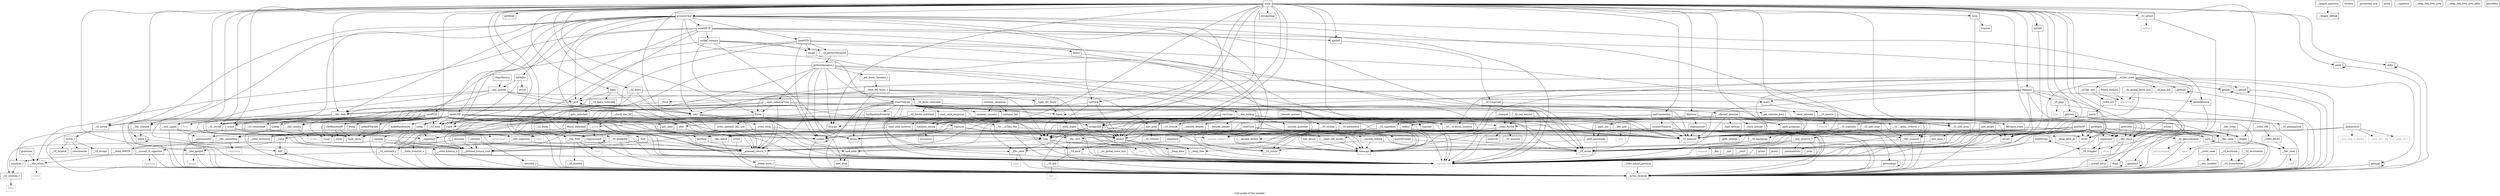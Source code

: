 digraph "Call graph of the module." {
  label="Call graph of the module.";
  node [shape=record];

  Node_socket_connect [label="{socket_connect}"];
  Node_dup2 [label="{dup2}"];
  Node_StartTheLelz [label="{StartTheLelz}"];
  Node_listFork [label="{listFork}"];
  Node_negotiate [label="{negotiate}"];
  Node_botkiller [label="{botkiller}"];
  Node_sendSTD [label="{sendSTD}"];
  Node_contains_fail [label="{contains_fail}"];
  Node_contains_string [label="{contains_string}"];
  Node_connectTimeout [label="{connectTimeout}"];
  Node_sprintf [label="{sprintf}"];
  Node_sendTCP [label="{sendTCP}"];
  Node_contains_response [label="{contains_response}"];
  Node___libc_fork [label="{__libc_fork}"];
  Node_getcwd [label="{getcwd}"];
  Node___libc_creat [label="{__libc_creat}"];
  Node_ClearHistory [label="{ClearHistory}"];
  Node_prctl [label="{prctl}"];
  Node___libc_read [label="{__libc_read}"];
  Node_sendHTTP [label="{sendHTTP}"];
  Node_getdtablesize [label="{getdtablesize}"];
  Node___GI_getpagesize [label="{__GI_getpagesize}"];
  Node_matchPrompt [label="{matchPrompt}"];
  Node_readUntil [label="{readUntil}"];
  Node___libc_getpid [label="{__libc_getpid}"];
  Node_getrlimit [label="{getrlimit}"];
  Node___libc_select [label="{__libc_select}"];
  Node_processCmd [label="{processCmd}"];
  Node___GI_setsid [label="{__GI_setsid}"];
  Node_initConnection [label="{initConnection}"];
  Node_sigprocmask [label="{sigprocmask}"];
  Node_getOurIP [label="{getOurIP}"];
  Node___GI_time [label="{__GI_time}"];
  Node_getBuild [label="{getBuild}"];
  Node___vfork [label="{__vfork}"];
  Node_main [label="{main}"];
  Node___libc_waitpid [label="{__libc_waitpid}"];
  Node___GI_pipe [label="{__GI_pipe}"];
  Node___libc_write [label="{__libc_write}"];
  Node___libc_fcntl [label="{__libc_fcntl}"];
  Node_isspace [label="{isspace}"];
  Node_ioctl [label="{ioctl}"];
  Node_sendUDP [label="{sendUDP}"];
  Node_kill [label="{kill}"];
  Node_GetRandomPublicIP [label="{GetRandomPublicIP}"];
  Node_GetRandomIP [label="{GetRandomIP}"];
  Node___GI_fcntl64 [label="{__GI_fcntl64}"];
  Node_fclose [label="{fclose}"];
  Node_csum [label="{csum}"];
  Node___GI_toupper [label="{__GI_toupper}"];
  Node__exit [label="{_exit}"];
  Node___libc_open [label="{__libc_open}"];
  Node_tcpcsum [label="{tcpcsum}"];
  Node_makeIPPacket [label="{makeIPPacket}"];
  Node_chdir [label="{chdir}"];
  Node_sclose [label="{sclose}"];
  Node___encode_header [label="{__encode_header}"];
  Node___decode_header [label="{__decode_header}"];
  Node___encode_question [label="{__encode_question}"];
  Node___length_question [label="{__length_question}"];
  Node___decode_answer [label="{__decode_answer}"];
  Node___open_etc_hosts [label="{__open_etc_hosts}"];
  Node___read_etc_hosts_r [label="{__read_etc_hosts_r}"];
  Node___raise [label="{__raise}"];
  Node___libc_lseek64 [label="{__libc_lseek64}"];
  Node___GI_tolower [label="{__GI_tolower}"];
  Node___encode_dotted [label="{__encode_dotted}"];
  Node___decode_dotted [label="{__decode_dotted}"];
  Node___length_dotted [label="{__length_dotted}"];
  Node___do_global_ctors_aux [label="{__do_global_ctors_aux}"];
  Node__fini [label="{_fini}"];
  Node___asm_neg_d_double [color="gray50", fontcolor="gray50", label="{__asm_neg_d_double}"];
  Node___asm_cfc1_i32 [color="gray50", fontcolor="gray50", label="{__asm_cfc1_i32}"];
  Node_unknown_0 [color="gray50", fontcolor="gray50", label="{unknown_0}"];
  Node___asm_ctc1 [color="gray50", fontcolor="gray50", label="{__asm_ctc1}"];
  Node_fcntl [color="gray50", fontcolor="gray50", label="{fcntl}"];
  Node_close [color="gray50", fontcolor="gray50", label="{close}"];
  Node_fork [color="gray50", fontcolor="gray50", label="{fork}"];
  Node_getpid [color="gray50", fontcolor="gray50", label="{getpid}"];
  Node_open [color="gray50", fontcolor="gray50", label="{open}"];
  Node_read [color="gray50", fontcolor="gray50", label="{read}"];
  Node_setsid [color="gray50", fontcolor="gray50", label="{setsid}"];
  Node_time [color="gray50", fontcolor="gray50", label="{time}"];
  Node_write [color="gray50", fontcolor="gray50", label="{write}"];
  Node_connect [color="gray50", fontcolor="gray50", label="{connect}"];
  Node_getsockname [color="gray50", fontcolor="gray50", label="{getsockname}"];
  Node_recv [color="gray50", fontcolor="gray50", label="{recv}"];
  Node_send [color="gray50", fontcolor="gray50", label="{send}"];
  Node_sendto [color="gray50", fontcolor="gray50", label="{sendto}"];
  Node_setsockopt [color="gray50", fontcolor="gray50", label="{setsockopt}"];
  Node_sigaction [color="gray50", fontcolor="gray50", label="{sigaction}"];
  Node_execve [color="gray50", fontcolor="gray50", label="{execve}"];
  Node_nanosleep [color="gray50", fontcolor="gray50", label="{nanosleep}"];
  Node_brk [color="gray50", fontcolor="gray50", label="{brk}"];
  Node_poll [color="gray50", fontcolor="gray50", label="{poll}"];
  Node_abort [color="gray50", fontcolor="gray50", label="{abort}"];
  Node_fabsf [color="gray50", fontcolor="gray50", label="{fabsf}"];
  Node___GI_vsnprintf [label="{__GI_vsnprintf}"];
  Node___GI_fgets_unlocked [label="{__GI_fgets_unlocked}"];
  Node___GI_fputs_unlocked [label="{__GI_fputs_unlocked}"];
  Node___GI_fwrite_unlocked [label="{__GI_fwrite_unlocked}"];
  Node_memcpy [label="{memcpy}"];
  Node___GI_memset [label="{__GI_memset}"];
  Node_strcat [label="{strcat}"];
  Node___GI_strchr [label="{__GI_strchr}"];
  Node___GI_strcoll [label="{__GI_strcoll}"];
  Node_strcpy [label="{strcpy}"];
  Node___GI_strlen [label="{__GI_strlen}"];
  Node_strncpy [label="{strncpy}"];
  Node_strnlen [label="{strnlen}"];
  Node_strstr [label="{strstr}"];
  Node___GI___glibc_strerror_r [label="{__GI___glibc_strerror_r}"];
  Node___xpg_strerror_r [label="{__xpg_strerror_r}"];
  Node_bcopy [label="{bcopy}"];
  Node_bzero [label="{bzero}"];
  Node_strcasecmp [label="{strcasecmp}"];
  Node_pipe [color="gray50", fontcolor="gray50", label="{pipe}"];
  Node___GI_strtok [label="{__GI_strtok}"];
  Node_isatty [label="{isatty}"];
  Node___GI_tcgetattr [label="{__GI_tcgetattr}"];
  Node_ntohl [label="{ntohl}"];
  Node__stdio_fopen [label="{_stdio_fopen}"];
  Node__stdio_init [label="{_stdio_init}"];
  Node___stdio_init_mutex [label="{__stdio_init_mutex}"];
  Node__stdio_term [label="{_stdio_term}"];
  Node___stdio_wcommit [label="{__stdio_wcommit}"];
  Node__charpad [label="{_charpad}"];
  Node__fp_out_narrow [label="{_fp_out_narrow}"];
  Node__vfprintf_internal [label="{_vfprintf_internal}"];
  Node__ppfs_init [label="{_ppfs_init}"];
  Node__ppfs_prepargs [label="{_ppfs_prepargs}"];
  Node__ppfs_setargs [label="{_ppfs_setargs}"];
  Node__promoted_size [label="{_promoted_size}"];
  Node__ppfs_parsespec [label="{_ppfs_parsespec}"];
  Node_feof [label="{feof}"];
  Node_fgets [label="{fgets}"];
  Node___GI_fputs [label="{__GI_fputs}"];
  Node__stdio_openlist_dec_use [label="{_stdio_openlist_dec_use}"];
  Node_fflush_unlocked [label="{fflush_unlocked}"];
  Node_ntohs [label="{ntohs}"];
  Node_htonl [label="{htonl}"];
  Node_htons [label="{htons}"];
  Node_inet_ntoa_r [label="{inet_ntoa_r}"];
  Node___GI_inet_ntoa [label="{__GI_inet_ntoa}"];
  Node_inet_addr [label="{inet_addr}"];
  Node___GI_gethostbyname [label="{__GI_gethostbyname}"];
  Node_gethostbyname_r [label="{gethostbyname_r}"];
  Node___libc_connect [label="{__libc_connect}"];
  Node___GI_getsockname [label="{__GI_getsockname}"];
  Node_getsockopt [label="{getsockopt}"];
  Node___libc_recv [label="{__libc_recv}"];
  Node___libc_send [label="{__libc_send}"];
  Node___libc_sendto [label="{__libc_sendto}"];
  Node___GI_setsockopt [label="{__GI_setsockopt}"];
  Node_socket [label="{socket}"];
  Node___GI_sigaddset [label="{__GI_sigaddset}"];
  Node_sigemptyset [label="{sigemptyset}"];
  Node___bsd_signal [label="{__bsd_signal}"];
  Node___sigismember [label="{__sigismember}"];
  Node___sigaddset [label="{__sigaddset}"];
  Node___sigdelset [label="{__sigdelset}"];
  Node_malloc [label="{malloc}"];
  Node_free [label="{free}"];
  Node_realloc [label="{realloc}"];
  Node___heap_alloc [label="{__heap_alloc}"];
  Node___heap_alloc_at [label="{__heap_alloc_at}"];
  Node___heap_link_free_area [label="{__heap_link_free_area}"];
  Node___heap_link_free_area_after [label="{__heap_link_free_area_after}"];
  Node___heap_free [label="{__heap_free}"];
  Node_rand [label="{rand}"];
  Node_random [label="{random}"];
  Node_setstate [label="{setstate}"];
  Node_initstate [label="{initstate}"];
  Node_srand [label="{srand}"];
  Node_setstate_r [label="{setstate_r}"];
  Node___GI_random_r [label="{__GI_random_r}"];
  Node_srandom_r [label="{srandom_r}"];
  Node___GI_initstate_r [label="{__GI_initstate_r}"];
  Node___libc_system [label="{__libc_system}"];
  Node_atol [label="{atol}"];
  Node_strtol [label="{strtol}"];
  Node__stdlib_strto_l [label="{_stdlib_strto_l}"];
  Node_exit [label="{exit}"];
  Node_execl [label="{execl}"];
  Node_sleep [label="{sleep}"];
  Node_usleep [label="{usleep}"];
  Node___GI___uClibc_fini [label="{__GI___uClibc_fini}"];
  Node___pthread_return_0 [label="{__pthread_return_0}"];
  Node___pthread_return_void [label="{__pthread_return_void}"];
  Node___check_one_fd [label="{__check_one_fd}"];
  Node___uClibc_init [label="{__uClibc_init}"];
  Node___uClibc_main [label="{__uClibc_main}"];
  Node___syscall_error [label="{__syscall_error}"];
  Node___libc_sigaction [label="{__libc_sigaction}"];
  Node___syscall_rt_sigaction [label="{__syscall_rt_sigaction}"];
  Node___GI_execve [label="{__GI_execve}"];
  Node_getegid [label="{getegid}"];
  Node_geteuid [label="{geteuid}"];
  Node_getgid [label="{getgid}"];
  Node_getuid [label="{getuid}"];
  Node___libc_nanosleep [label="{__libc_nanosleep}"];
  Node___GI_sbrk [label="{__GI_sbrk}"];
  Node_wait4 [label="{wait4}"];
  Node___GI___h_errno_location [label="{__GI___h_errno_location}"];
  Node___GI_wcrtomb [label="{__GI_wcrtomb}"];
  Node___GI_wcsrtombs [label="{__GI_wcsrtombs}"];
  Node___GI_wcsnrtombs [label="{__GI_wcsnrtombs}"];
  Node___stdio_WRITE [label="{__stdio_WRITE}"];
  Node___stdio_fwrite [label="{__stdio_fwrite}"];
  Node___stdio_trans2w_o [label="{__stdio_trans2w_o}"];
  Node__load_inttype [label="{_load_inttype}"];
  Node__store_inttype [label="{_store_inttype}"];
  Node__uintmaxtostr [label="{_uintmaxtostr}"];
  Node__fpmaxtostr [label="{_fpmaxtostr}"];
  Node_getc_unlocked [label="{getc_unlocked}"];
  Node___GI_memchr [label="{__GI_memchr}"];
  Node___GI_memmove [label="{__GI_memmove}"];
  Node___GI_mempcpy [label="{__GI_mempcpy}"];
  Node_memrchr [label="{memrchr}"];
  Node_strtok_r [label="{strtok_r}"];
  Node___GI_strpbrk [label="{__GI_strpbrk}"];
  Node_inet_aton [label="{inet_aton}"];
  Node___dns_lookup [label="{__dns_lookup}"];
  Node___open_nameservers [label="{__open_nameservers}"];
  Node___get_hosts_byname_r [label="{__get_hosts_byname_r}"];
  Node_abort [label="{abort}"];
  Node__dl_aux_init [label="{_dl_aux_init}"];
  Node___GI_brk [label="{__GI_brk}"];
  Node___libc_poll [label="{__libc_poll}"];
  Node___GI_fseek [label="{__GI_fseek}"];
  Node___GI_fseeko64 [label="{__GI_fseeko64}"];
  Node___stdio_READ [label="{__stdio_READ}"];
  Node___stdio_adjust_position [label="{__stdio_adjust_position}"];
  Node___stdio_rfill [label="{__stdio_rfill}"];
  Node___stdio_trans2r_o [label="{__stdio_trans2r_o}"];
  Node___stdio_seek [label="{__stdio_seek}"];
  Node_rawmemchr [label="{rawmemchr}"];
  Node___GI_strncat [label="{__GI_strncat}"];
  Node___GI_strspn [label="{__GI_strspn}"];
  Node___GI_strdup [label="{__GI_strdup}"];
  Node_inet_pton4 [label="{inet_pton4}"];
  Node_inet_pton [label="{inet_pton}"];
  Node_inet_ntop4 [label="{inet_ntop4}"];
  Node___GI_inet_ntop [label="{__GI_inet_ntop}"];
  Node___libc_close [label="{__libc_close}"];
  Node_strcasestr [label="{strcasestr}"];
  Node_fopen [label="{fopen}"];
  Node___pseudo_call [color="gray50", fontcolor="gray50", label="{__pseudo_call}"];
  Node___pseudo_branch [color="gray50", fontcolor="gray50", label="{__pseudo_branch}"];
  Node__init [label="{_init}"];
  Node___do_global_dtors_aux [label="{__do_global_dtors_aux}"];
  Node_frame_dummy [label="{frame_dummy}"];
  Node___start [label="{__start}"];
  Node_init_rand [label="{init_rand}"];
  Node_rand_cmwc [label="{rand_cmwc}"];
  Node_trim [label="{trim}"];
  Node_printchar [label="{printchar}"];
  Node_prints [label="{prints}"];
  Node_printi [label="{printi}"];
  Node_print [label="{print}"];
  Node_zprintf [label="{zprintf}"];
  Node_szprintf [label="{szprintf}"];
  Node_sockprintf [label="{sockprintf}"];
  Node_fdpopen [label="{fdpopen}"];
  Node___errno_location [label="{__errno_location}"];
  Node_fdpclose [label="{fdpclose}"];
  Node_fdgets [label="{fdgets}"];
  Node_parseHex [label="{parseHex}"];
  Node_wildString [label="{wildString}"];
  Node_getHost [label="{getHost}"];
  Node_uppercase [label="{uppercase}"];
  Node_getBogos [label="{getBogos}"];
  Node_getCores [label="{getCores}"];
  Node_makeRandomStr [label="{makeRandomStr}"];
  Node_recvLine [label="{recvLine}"];
  Node_get_telstate_host [label="{get_telstate_host}"];
  Node_read_until_response [label="{read_until_response}"];
  Node_read_with_timeout [label="{read_with_timeout}"];
  Node_advance_state [label="{advance_state}"];
  Node_reset_telstate [label="{reset_telstate}"];
  Node_contains_success [label="{contains_success}"];
  Node_socket_connect -> Node_bcopy;
  Node_socket_connect -> Node_htons;
  Node_socket_connect -> Node___GI_gethostbyname;
  Node_socket_connect -> Node___libc_connect;
  Node_socket_connect -> Node___GI_setsockopt;
  Node_socket_connect -> Node_socket;
  Node_dup2 -> Node_dup2;
  Node_dup2 -> Node___errno_location;
  Node_StartTheLelz -> Node_contains_fail;
  Node_StartTheLelz -> Node___libc_select;
  Node_StartTheLelz -> Node___GI_time;
  Node_StartTheLelz -> Node___libc_fcntl;
  Node_StartTheLelz -> Node_GetRandomPublicIP;
  Node_StartTheLelz -> Node___GI_memset;
  Node_StartTheLelz -> Node___GI_strlen;
  Node_StartTheLelz -> Node_htons;
  Node_StartTheLelz -> Node___libc_connect;
  Node_StartTheLelz -> Node___libc_send;
  Node_StartTheLelz -> Node_socket;
  Node_StartTheLelz -> Node_malloc;
  Node_StartTheLelz -> Node_srand;
  Node_StartTheLelz -> Node___pseudo_call;
  Node_StartTheLelz -> Node___pseudo_branch;
  Node_StartTheLelz -> Node_rand_cmwc;
  Node_StartTheLelz -> Node_sockprintf;
  Node_StartTheLelz -> Node___errno_location;
  Node_StartTheLelz -> Node_get_telstate_host;
  Node_StartTheLelz -> Node_read_until_response;
  Node_StartTheLelz -> Node_advance_state;
  Node_StartTheLelz -> Node_reset_telstate;
  Node_StartTheLelz -> Node_contains_success;
  Node_listFork -> Node___libc_fork;
  Node_listFork -> Node_malloc;
  Node_listFork -> Node_free;
  Node_negotiate -> Node___libc_send;
  Node_botkiller -> Node_strcat;
  Node_botkiller -> Node___libc_system;
  Node_botkiller -> Node_sleep;
  Node_sendSTD -> Node___GI_time;
  Node_sendSTD -> Node_memcpy;
  Node_sendSTD -> Node_bcopy;
  Node_sendSTD -> Node_bzero;
  Node_sendSTD -> Node___GI_gethostbyname;
  Node_sendSTD -> Node_socket;
  Node_sendSTD -> Node_rand;
  Node_contains_fail -> Node_contains_string;
  Node_contains_string -> Node_strcasestr;
  Node_connectTimeout -> Node___libc_select;
  Node_connectTimeout -> Node___libc_fcntl;
  Node_connectTimeout -> Node___GI_memset;
  Node_connectTimeout -> Node_htons;
  Node_connectTimeout -> Node___libc_connect;
  Node_connectTimeout -> Node_getsockopt;
  Node_connectTimeout -> Node___pseudo_call;
  Node_connectTimeout -> Node___errno_location;
  Node_connectTimeout -> Node_getHost;
  Node_sprintf -> Node___GI_vsnprintf;
  Node_sendTCP -> Node___GI_time;
  Node_sendTCP -> Node_GetRandomIP;
  Node_sendTCP -> Node_csum;
  Node_sendTCP -> Node_tcpcsum;
  Node_sendTCP -> Node_makeIPPacket;
  Node_sendTCP -> Node___GI_memset;
  Node_sendTCP -> Node___GI_strcoll;
  Node_sendTCP -> Node___GI_strtok;
  Node_sendTCP -> Node_htonl;
  Node_sendTCP -> Node_htons;
  Node_sendTCP -> Node___libc_sendto;
  Node_sendTCP -> Node___GI_setsockopt;
  Node_sendTCP -> Node_socket;
  Node_sendTCP -> Node_rand_cmwc;
  Node_sendTCP -> Node_sockprintf;
  Node_sendTCP -> Node_getHost;
  Node_contains_response -> Node_contains_fail;
  Node_contains_response -> Node_contains_success;
  Node___libc_fork -> Node_fork;
  Node___libc_fork -> Node___errno_location;
  Node_getcwd -> Node_getcwd;
  Node_getcwd -> Node___GI_getpagesize;
  Node_getcwd -> Node_malloc;
  Node_getcwd -> Node_realloc;
  Node_getcwd -> Node___pseudo_call;
  Node_getcwd -> Node___errno_location;
  Node___libc_creat -> Node___libc_open;
  Node_ClearHistory -> Node___libc_system;
  Node_prctl -> Node_prctl;
  Node_prctl -> Node___errno_location;
  Node___libc_read -> Node_read;
  Node___libc_read -> Node___errno_location;
  Node_sendHTTP -> Node_socket_connect;
  Node_sendHTTP -> Node_sprintf;
  Node_sendHTTP -> Node___GI_time;
  Node_sendHTTP -> Node___libc_write;
  Node_sendHTTP -> Node__exit;
  Node_sendHTTP -> Node___GI_strlen;
  Node_sendHTTP -> Node_rand;
  Node_sendHTTP -> Node___libc_close;
  Node_sendHTTP -> Node___pseudo_call;
  Node_getdtablesize -> Node_getrlimit;
  Node_matchPrompt -> Node___GI_strlen;
  Node_readUntil -> Node_negotiate;
  Node_readUntil -> Node_matchPrompt;
  Node_readUntil -> Node_strstr;
  Node_readUntil -> Node___libc_recv;
  Node_readUntil -> Node___pseudo_call;
  Node___libc_getpid -> Node_getpid;
  Node___libc_getpid -> Node___errno_location;
  Node_getrlimit -> Node_getrlimit;
  Node_getrlimit -> Node___errno_location;
  Node___libc_select -> Node___errno_location;
  Node_processCmd -> Node_StartTheLelz;
  Node_processCmd -> Node_listFork;
  Node_processCmd -> Node_botkiller;
  Node_processCmd -> Node_sendSTD;
  Node_processCmd -> Node_sendTCP;
  Node_processCmd -> Node___libc_fork;
  Node_processCmd -> Node_sendHTTP;
  Node_processCmd -> Node_getdtablesize;
  Node_processCmd -> Node_sendUDP;
  Node_processCmd -> Node_kill;
  Node_processCmd -> Node__exit;
  Node_processCmd -> Node___GI_strchr;
  Node_processCmd -> Node___GI_strcoll;
  Node_processCmd -> Node___GI_strtok;
  Node_processCmd -> Node___GI_inet_ntoa;
  Node_processCmd -> Node_atol;
  Node_processCmd -> Node_exit;
  Node_processCmd -> Node___pseudo_call;
  Node_processCmd -> Node_sockprintf;
  Node___GI_setsid -> Node_setsid;
  Node___GI_setsid -> Node___errno_location;
  Node_initConnection -> Node_connectTimeout;
  Node_initConnection -> Node___GI_memset;
  Node_initConnection -> Node___GI_strchr;
  Node_initConnection -> Node_strcpy;
  Node_initConnection -> Node_socket;
  Node_initConnection -> Node_atol;
  Node_initConnection -> Node_abort;
  Node_initConnection -> Node___libc_close;
  Node_sigprocmask -> Node_sigprocmask;
  Node_sigprocmask -> Node___errno_location;
  Node_getOurIP -> Node_ioctl;
  Node_getOurIP -> Node___libc_open;
  Node_getOurIP -> Node___GI_memset;
  Node_getOurIP -> Node_strcpy;
  Node_getOurIP -> Node_strstr;
  Node_getOurIP -> Node_htons;
  Node_getOurIP -> Node_inet_addr;
  Node_getOurIP -> Node___libc_connect;
  Node_getOurIP -> Node___GI_getsockname;
  Node_getOurIP -> Node_socket;
  Node_getOurIP -> Node___libc_close;
  Node_getOurIP -> Node_fdgets;
  Node___GI_time -> Node_time;
  Node___GI_time -> Node___errno_location;
  Node___vfork -> Node___libc_fork;
  Node_main -> Node_listFork;
  Node_main -> Node_sprintf;
  Node_main -> Node___libc_fork;
  Node_main -> Node_getcwd;
  Node_main -> Node_prctl;
  Node_main -> Node___libc_getpid;
  Node_main -> Node_processCmd;
  Node_main -> Node___GI_setsid;
  Node_main -> Node_initConnection;
  Node_main -> Node___GI_time;
  Node_main -> Node_getBuild;
  Node_main -> Node___libc_waitpid;
  Node_main -> Node_fclose;
  Node_main -> Node___GI_toupper;
  Node_main -> Node_chdir;
  Node_main -> Node___GI_memset;
  Node_main -> Node___GI_strcoll;
  Node_main -> Node_strcpy;
  Node_main -> Node___GI_strlen;
  Node_main -> Node_strncpy;
  Node_main -> Node_strstr;
  Node_main -> Node_strcasecmp;
  Node_main -> Node___GI_strtok;
  Node_main -> Node_feof;
  Node_main -> Node_fgets;
  Node_main -> Node___GI_fputs;
  Node_main -> Node___GI_inet_ntoa;
  Node_main -> Node___bsd_signal;
  Node_main -> Node_malloc;
  Node_main -> Node_free;
  Node_main -> Node_srand;
  Node_main -> Node_exit;
  Node_main -> Node_sleep;
  Node_main -> Node_fopen;
  Node_main -> Node___pseudo_call;
  Node_main -> Node_init_rand;
  Node_main -> Node_trim;
  Node_main -> Node_zprintf;
  Node_main -> Node_szprintf;
  Node_main -> Node_sockprintf;
  Node_main -> Node_fdpopen;
  Node_main -> Node_fdpclose;
  Node_main -> Node_fdgets;
  Node___libc_waitpid -> Node_wait4;
  Node___GI_pipe -> Node_pipe;
  Node___GI_pipe -> Node___syscall_error;
  Node___libc_write -> Node_write;
  Node___libc_write -> Node___errno_location;
  Node___libc_fcntl -> Node___GI_fcntl64;
  Node___libc_fcntl -> Node_fcntl;
  Node___libc_fcntl -> Node___errno_location;
  Node_ioctl -> Node_ioctl;
  Node_ioctl -> Node___errno_location;
  Node_sendUDP -> Node___GI_time;
  Node_sendUDP -> Node_GetRandomIP;
  Node_sendUDP -> Node_csum;
  Node_sendUDP -> Node_makeIPPacket;
  Node_sendUDP -> Node___GI_memset;
  Node_sendUDP -> Node_htonl;
  Node_sendUDP -> Node_htons;
  Node_sendUDP -> Node___libc_sendto;
  Node_sendUDP -> Node___GI_setsockopt;
  Node_sendUDP -> Node_socket;
  Node_sendUDP -> Node_malloc;
  Node_sendUDP -> Node_rand;
  Node_sendUDP -> Node_srand;
  Node_sendUDP -> Node_usleep;
  Node_sendUDP -> Node___pseudo_call;
  Node_sendUDP -> Node_init_rand;
  Node_sendUDP -> Node_rand_cmwc;
  Node_sendUDP -> Node_sockprintf;
  Node_sendUDP -> Node_getHost;
  Node_sendUDP -> Node_makeRandomStr;
  Node_kill -> Node_kill;
  Node_kill -> Node___errno_location;
  Node_GetRandomPublicIP -> Node_rand;
  Node_GetRandomPublicIP -> Node___pseudo_call;
  Node_GetRandomPublicIP -> Node_szprintf;
  Node_GetRandomIP -> Node_ntohl;
  Node_GetRandomIP -> Node_rand_cmwc;
  Node___GI_fcntl64 -> Node___errno_location;
  Node_fclose -> Node__stdio_openlist_dec_use;
  Node_fclose -> Node_fflush_unlocked;
  Node_fclose -> Node_free;
  Node_fclose -> Node___pthread_return_0;
  Node_fclose -> Node___pthread_return_void;
  Node_fclose -> Node___pseudo_call;
  Node__exit -> Node_exit;
  Node__exit -> Node___errno_location;
  Node___libc_open -> Node_open;
  Node___libc_open -> Node___errno_location;
  Node_tcpcsum -> Node_csum;
  Node_tcpcsum -> Node_memcpy;
  Node_tcpcsum -> Node_htons;
  Node_tcpcsum -> Node_malloc;
  Node_tcpcsum -> Node_free;
  Node_makeIPPacket -> Node_rand_cmwc;
  Node_chdir -> Node_chdir;
  Node_chdir -> Node___errno_location;
  Node_sclose -> Node___libc_close;
  Node___encode_question -> Node___encode_dotted;
  Node___length_question -> Node___length_dotted;
  Node___decode_answer -> Node___decode_dotted;
  Node___decode_answer -> Node___GI_strdup;
  Node___open_etc_hosts -> Node_fopen;
  Node___read_etc_hosts_r -> Node_fclose;
  Node___read_etc_hosts_r -> Node___open_etc_hosts;
  Node___read_etc_hosts_r -> Node___GI_strcoll;
  Node___read_etc_hosts_r -> Node_inet_pton;
  Node___read_etc_hosts_r -> Node___pseudo_call;
  Node___read_etc_hosts_r -> Node___errno_location;
  Node___raise -> Node___libc_getpid;
  Node___raise -> Node_kill;
  Node___libc_lseek64 -> Node___errno_location;
  Node___encode_dotted -> Node_memcpy;
  Node___encode_dotted -> Node___GI_strchr;
  Node___encode_dotted -> Node___GI_strlen;
  Node___decode_dotted -> Node_memcpy;
  Node___do_global_ctors_aux -> Node___pseudo_call;
  Node__fini -> Node___pseudo_call;
  Node___GI_vsnprintf -> Node___stdio_init_mutex;
  Node___GI_vsnprintf -> Node__vfprintf_internal;
  Node___GI_fgets_unlocked -> Node_getc_unlocked;
  Node___GI_fputs_unlocked -> Node___GI_fwrite_unlocked;
  Node___GI_fputs_unlocked -> Node___GI_strlen;
  Node___GI_fwrite_unlocked -> Node___stdio_fwrite;
  Node___GI_fwrite_unlocked -> Node___stdio_trans2w_o;
  Node___GI_fwrite_unlocked -> Node___pseudo_call;
  Node___GI___glibc_strerror_r -> Node___xpg_strerror_r;
  Node___xpg_strerror_r -> Node_memcpy;
  Node___xpg_strerror_r -> Node___GI_strlen;
  Node___xpg_strerror_r -> Node__uintmaxtostr;
  Node___xpg_strerror_r -> Node___errno_location;
  Node_bcopy -> Node___GI_memmove;
  Node_bzero -> Node___GI_memset;
  Node___GI_strtok -> Node_strtok_r;
  Node_isatty -> Node___GI_tcgetattr;
  Node___GI_tcgetattr -> Node_ioctl;
  Node___GI_tcgetattr -> Node___GI_memset;
  Node___GI_tcgetattr -> Node___GI_mempcpy;
  Node__stdio_fopen -> Node___stdio_init_mutex;
  Node__stdio_fopen -> Node_malloc;
  Node__stdio_fopen -> Node_free;
  Node__stdio_fopen -> Node___pseudo_call;
  Node__stdio_init -> Node_isatty;
  Node__stdio_init -> Node___errno_location;
  Node___stdio_init_mutex -> Node_memcpy;
  Node__stdio_term -> Node___stdio_init_mutex;
  Node__stdio_term -> Node___stdio_wcommit;
  Node__stdio_term -> Node___pseudo_call;
  Node___stdio_wcommit -> Node___stdio_WRITE;
  Node__charpad -> Node___stdio_fwrite;
  Node__fp_out_narrow -> Node___GI_strlen;
  Node__fp_out_narrow -> Node___stdio_fwrite;
  Node__fp_out_narrow -> Node___pseudo_call;
  Node__vfprintf_internal -> Node___GI_strlen;
  Node__vfprintf_internal -> Node___GI___glibc_strerror_r;
  Node__vfprintf_internal -> Node__ppfs_init;
  Node__vfprintf_internal -> Node__ppfs_prepargs;
  Node__vfprintf_internal -> Node__ppfs_setargs;
  Node__vfprintf_internal -> Node__ppfs_parsespec;
  Node__vfprintf_internal -> Node___stdio_fwrite;
  Node__vfprintf_internal -> Node__load_inttype;
  Node__vfprintf_internal -> Node__store_inttype;
  Node__vfprintf_internal -> Node__uintmaxtostr;
  Node__vfprintf_internal -> Node___pseudo_call;
  Node__ppfs_init -> Node___GI_memset;
  Node__ppfs_init -> Node__ppfs_parsespec;
  Node__ppfs_prepargs -> Node__ppfs_setargs;
  Node__ppfs_parsespec -> Node_memcpy;
  Node__ppfs_parsespec -> Node___pseudo_call;
  Node_feof -> Node___pthread_return_0;
  Node_feof -> Node___pthread_return_void;
  Node_fgets -> Node___GI_fgets_unlocked;
  Node_fgets -> Node___pthread_return_0;
  Node_fgets -> Node___pthread_return_void;
  Node___GI_fputs -> Node___GI_fputs_unlocked;
  Node___GI_fputs -> Node___pthread_return_0;
  Node___GI_fputs -> Node___pthread_return_void;
  Node__stdio_openlist_dec_use -> Node_free;
  Node__stdio_openlist_dec_use -> Node___pthread_return_0;
  Node__stdio_openlist_dec_use -> Node___pthread_return_void;
  Node_fflush_unlocked -> Node___stdio_wcommit;
  Node_fflush_unlocked -> Node___pthread_return_0;
  Node_fflush_unlocked -> Node___pthread_return_void;
  Node_fflush_unlocked -> Node___pseudo_call;
  Node_inet_ntoa_r -> Node__uintmaxtostr;
  Node___GI_inet_ntoa -> Node_inet_ntoa_r;
  Node_inet_addr -> Node_inet_aton;
  Node___GI_gethostbyname -> Node_gethostbyname_r;
  Node___GI_gethostbyname -> Node___GI___h_errno_location;
  Node_gethostbyname_r -> Node_memcpy;
  Node_gethostbyname_r -> Node_strncpy;
  Node_gethostbyname_r -> Node_free;
  Node_gethostbyname_r -> Node___pthread_return_0;
  Node_gethostbyname_r -> Node___pthread_return_void;
  Node_gethostbyname_r -> Node_inet_aton;
  Node_gethostbyname_r -> Node___dns_lookup;
  Node_gethostbyname_r -> Node___open_nameservers;
  Node_gethostbyname_r -> Node___get_hosts_byname_r;
  Node_gethostbyname_r -> Node___pseudo_call;
  Node_gethostbyname_r -> Node___errno_location;
  Node___libc_connect -> Node_connect;
  Node___libc_connect -> Node___errno_location;
  Node___GI_getsockname -> Node_getsockname;
  Node___GI_getsockname -> Node___errno_location;
  Node_getsockopt -> Node_getsockopt;
  Node_getsockopt -> Node___errno_location;
  Node___libc_recv -> Node_recv;
  Node___libc_recv -> Node___errno_location;
  Node___libc_send -> Node_send;
  Node___libc_send -> Node___errno_location;
  Node___libc_sendto -> Node_sendto;
  Node___libc_sendto -> Node___errno_location;
  Node___GI_setsockopt -> Node_setsockopt;
  Node___GI_setsockopt -> Node___errno_location;
  Node_socket -> Node_socket;
  Node_socket -> Node___errno_location;
  Node___GI_sigaddset -> Node___sigaddset;
  Node___GI_sigaddset -> Node___errno_location;
  Node_sigemptyset -> Node___GI_memset;
  Node___bsd_signal -> Node___sigismember;
  Node___bsd_signal -> Node___sigaddset;
  Node___bsd_signal -> Node___libc_sigaction;
  Node___bsd_signal -> Node___errno_location;
  Node_malloc -> Node___heap_alloc;
  Node_malloc -> Node___heap_free;
  Node_malloc -> Node___pthread_return_0;
  Node_malloc -> Node___GI_sbrk;
  Node_malloc -> Node___pseudo_call;
  Node_free -> Node___heap_free;
  Node_free -> Node___pthread_return_0;
  Node_free -> Node___GI_sbrk;
  Node_free -> Node___pseudo_call;
  Node_realloc -> Node_memcpy;
  Node_realloc -> Node_malloc;
  Node_realloc -> Node_free;
  Node_realloc -> Node___heap_alloc_at;
  Node_realloc -> Node___heap_free;
  Node_realloc -> Node___pthread_return_0;
  Node_realloc -> Node___pseudo_call;
  Node___heap_free -> Node___pseudo_call;
  Node_rand -> Node_random;
  Node_random -> Node___GI_random_r;
  Node_random -> Node___pthread_return_0;
  Node_random -> Node___pthread_return_void;
  Node_setstate -> Node_setstate_r;
  Node_setstate -> Node___pthread_return_0;
  Node_setstate -> Node___pthread_return_void;
  Node_initstate -> Node___GI_initstate_r;
  Node_initstate -> Node___pthread_return_0;
  Node_initstate -> Node___pthread_return_void;
  Node_srand -> Node_srandom_r;
  Node_srand -> Node___pthread_return_0;
  Node_srand -> Node___pthread_return_void;
  Node_setstate_r -> Node___errno_location;
  Node___GI_random_r -> Node_fabsf;
  Node_srandom_r -> Node___GI_random_r;
  Node___GI_initstate_r -> Node_srandom_r;
  Node___GI_initstate_r -> Node___errno_location;
  Node___libc_system -> Node___libc_fork;
  Node___libc_system -> Node__exit;
  Node___libc_system -> Node___bsd_signal;
  Node___libc_system -> Node_execl;
  Node___libc_system -> Node_wait4;
  Node___libc_system -> Node___pseudo_call;
  Node_atol -> Node_strtol;
  Node_strtol -> Node__stdlib_strto_l;
  Node__stdlib_strto_l -> Node___errno_location;
  Node_exit -> Node__exit;
  Node_exit -> Node__stdio_term;
  Node_exit -> Node___GI___uClibc_fini;
  Node_exit -> Node___pthread_return_0;
  Node_exit -> Node___pthread_return_void;
  Node_exit -> Node___pseudo_call;
  Node_execl -> Node___GI_execve;
  Node_sleep -> Node_sigprocmask;
  Node_sleep -> Node___sigismember;
  Node_sleep -> Node___sigaddset;
  Node_sleep -> Node___libc_sigaction;
  Node_sleep -> Node___libc_nanosleep;
  Node_sleep -> Node___pseudo_call;
  Node_sleep -> Node___errno_location;
  Node_usleep -> Node___libc_nanosleep;
  Node___GI___uClibc_fini -> Node___pseudo_call;
  Node___GI___uClibc_fini -> Node___pseudo_branch;
  Node___check_one_fd -> Node___libc_fcntl;
  Node___check_one_fd -> Node___libc_open;
  Node___check_one_fd -> Node_abort;
  Node___uClibc_init -> Node_unknown_0;
  Node___uClibc_init -> Node__stdio_init;
  Node___uClibc_main -> Node_memcpy;
  Node___uClibc_main -> Node___GI_memset;
  Node___uClibc_main -> Node_exit;
  Node___uClibc_main -> Node___uClibc_init;
  Node___uClibc_main -> Node_getegid;
  Node___uClibc_main -> Node_geteuid;
  Node___uClibc_main -> Node_getgid;
  Node___uClibc_main -> Node_getuid;
  Node___uClibc_main -> Node___GI___h_errno_location;
  Node___uClibc_main -> Node__dl_aux_init;
  Node___uClibc_main -> Node___pseudo_call;
  Node___uClibc_main -> Node___errno_location;
  Node___syscall_error -> Node___errno_location;
  Node___libc_sigaction -> Node_memcpy;
  Node___libc_sigaction -> Node___syscall_rt_sigaction;
  Node___syscall_rt_sigaction -> Node_sigaction;
  Node___syscall_rt_sigaction -> Node___errno_location;
  Node___GI_execve -> Node_execve;
  Node___GI_execve -> Node___errno_location;
  Node_getegid -> Node_getegid;
  Node_getegid -> Node___errno_location;
  Node_geteuid -> Node_geteuid;
  Node_geteuid -> Node___errno_location;
  Node_getgid -> Node_getgid;
  Node_getgid -> Node___errno_location;
  Node_getuid -> Node_getuid;
  Node_getuid -> Node___errno_location;
  Node___libc_nanosleep -> Node_nanosleep;
  Node___libc_nanosleep -> Node___errno_location;
  Node___GI_sbrk -> Node___GI_brk;
  Node___GI_sbrk -> Node___pseudo_call;
  Node_wait4 -> Node_wait4;
  Node_wait4 -> Node___errno_location;
  Node___GI_wcrtomb -> Node___GI_wcsnrtombs;
  Node___GI_wcsrtombs -> Node___GI_wcsnrtombs;
  Node___GI_wcsnrtombs -> Node___errno_location;
  Node___stdio_WRITE -> Node___libc_write;
  Node___stdio_fwrite -> Node_memcpy;
  Node___stdio_fwrite -> Node___stdio_wcommit;
  Node___stdio_fwrite -> Node___GI_memchr;
  Node___stdio_fwrite -> Node_memrchr;
  Node___stdio_fwrite -> Node___pseudo_call;
  Node___stdio_fwrite -> Node___pseudo_branch;
  Node___stdio_trans2w_o -> Node___pseudo_call;
  Node___stdio_trans2w_o -> Node___errno_location;
  Node__fpmaxtostr -> Node___asm_neg_d_double;
  Node__fpmaxtostr -> Node___asm_cfc1_i32;
  Node__fpmaxtostr -> Node___asm_ctc1;
  Node__fpmaxtostr -> Node___GI_memset;
  Node__fpmaxtostr -> Node___pseudo_call;
  Node_getc_unlocked -> Node_fflush_unlocked;
  Node_getc_unlocked -> Node___stdio_trans2r_o;
  Node_getc_unlocked -> Node___pseudo_call;
  Node___GI_memmove -> Node_memcpy;
  Node___GI_memmove -> Node___pseudo_branch;
  Node___GI_mempcpy -> Node_memcpy;
  Node_strtok_r -> Node___GI_strpbrk;
  Node_strtok_r -> Node_rawmemchr;
  Node_strtok_r -> Node___GI_strspn;
  Node___dns_lookup -> Node___encode_header;
  Node___dns_lookup -> Node___decode_header;
  Node___dns_lookup -> Node___encode_question;
  Node___dns_lookup -> Node_memcpy;
  Node___dns_lookup -> Node___GI_memset;
  Node___dns_lookup -> Node___GI_strlen;
  Node___dns_lookup -> Node_strncpy;
  Node___dns_lookup -> Node_inet_addr;
  Node___dns_lookup -> Node___libc_connect;
  Node___dns_lookup -> Node___libc_recv;
  Node___dns_lookup -> Node___libc_send;
  Node___dns_lookup -> Node_socket;
  Node___dns_lookup -> Node_malloc;
  Node___dns_lookup -> Node_free;
  Node___dns_lookup -> Node___pthread_return_0;
  Node___dns_lookup -> Node___pthread_return_void;
  Node___dns_lookup -> Node___GI___h_errno_location;
  Node___dns_lookup -> Node___libc_poll;
  Node___dns_lookup -> Node___GI_strncat;
  Node___dns_lookup -> Node_inet_pton;
  Node___dns_lookup -> Node___libc_close;
  Node___dns_lookup -> Node___pseudo_call;
  Node___dns_lookup -> Node___errno_location;
  Node___open_nameservers -> Node_fclose;
  Node___open_nameservers -> Node___GI_strcoll;
  Node___open_nameservers -> Node___pthread_return_0;
  Node___open_nameservers -> Node___pthread_return_void;
  Node___open_nameservers -> Node___GI___h_errno_location;
  Node___open_nameservers -> Node_fopen;
  Node___open_nameservers -> Node___pseudo_call;
  Node___get_hosts_byname_r -> Node___read_etc_hosts_r;
  Node_abort -> Node_sigprocmask;
  Node_abort -> Node___raise;
  Node_abort -> Node___sigaddset;
  Node_abort -> Node___pthread_return_0;
  Node_abort -> Node___libc_sigaction;
  Node_abort -> Node___pseudo_call;
  Node___GI_brk -> Node_brk;
  Node___GI_brk -> Node___errno_location;
  Node___libc_poll -> Node_poll;
  Node___libc_poll -> Node___errno_location;
  Node___GI_fseek -> Node___GI_fseeko64;
  Node___GI_fseeko64 -> Node___pthread_return_0;
  Node___GI_fseeko64 -> Node___pthread_return_void;
  Node___GI_fseeko64 -> Node___pseudo_call;
  Node___GI_fseeko64 -> Node___errno_location;
  Node___stdio_READ -> Node___libc_read;
  Node___stdio_adjust_position -> Node___errno_location;
  Node___stdio_rfill -> Node___stdio_READ;
  Node___stdio_trans2r_o -> Node___pseudo_call;
  Node___stdio_trans2r_o -> Node___errno_location;
  Node___stdio_seek -> Node___libc_lseek64;
  Node___GI_strdup -> Node_memcpy;
  Node___GI_strdup -> Node___GI_strlen;
  Node___GI_strdup -> Node_malloc;
  Node_inet_pton4 -> Node_memcpy;
  Node_inet_pton -> Node___GI_tolower;
  Node_inet_pton -> Node_memcpy;
  Node_inet_pton -> Node___GI_memset;
  Node_inet_pton -> Node___GI_strchr;
  Node_inet_pton -> Node___pseudo_call;
  Node_inet_pton -> Node___errno_location;
  Node_inet_ntop4 -> Node___GI_memset;
  Node_inet_ntop4 -> Node_strcpy;
  Node_inet_ntop4 -> Node___GI_strlen;
  Node_inet_ntop4 -> Node___errno_location;
  Node___GI_inet_ntop -> Node___GI_memset;
  Node___GI_inet_ntop -> Node___GI_strlen;
  Node___GI_inet_ntop -> Node___pseudo_call;
  Node___GI_inet_ntop -> Node___errno_location;
  Node___libc_close -> Node_close;
  Node___libc_close -> Node___errno_location;
  Node_fopen -> Node__stdio_fopen;
  Node__init -> Node___pseudo_call;
  Node___do_global_dtors_aux -> Node_unknown_0;
  Node___do_global_dtors_aux -> Node___pseudo_call;
  Node_frame_dummy -> Node_unknown_0;
  Node___start -> Node___pseudo_call;
  Node_trim -> Node_isspace;
  Node_trim -> Node___GI_strlen;
  Node_printchar -> Node___libc_write;
  Node_prints -> Node___pseudo_call;
  Node_printi -> Node___pseudo_call;
  Node_print -> Node___pseudo_call;
  Node_zprintf -> Node___pseudo_call;
  Node_szprintf -> Node___pseudo_call;
  Node_sockprintf -> Node___GI_memset;
  Node_sockprintf -> Node___GI_strlen;
  Node_sockprintf -> Node___libc_send;
  Node_sockprintf -> Node_malloc;
  Node_sockprintf -> Node_free;
  Node_sockprintf -> Node___pseudo_call;
  Node_fdpopen -> Node_dup2;
  Node_fdpopen -> Node_getdtablesize;
  Node_fdpopen -> Node___vfork;
  Node_fdpopen -> Node___GI_pipe;
  Node_fdpopen -> Node__exit;
  Node_fdpopen -> Node___GI_memset;
  Node_fdpopen -> Node_malloc;
  Node_fdpopen -> Node_execl;
  Node_fdpopen -> Node___libc_close;
  Node_fdpopen -> Node___pseudo_call;
  Node_fdpclose -> Node_sigprocmask;
  Node_fdpclose -> Node___libc_waitpid;
  Node_fdpclose -> Node___GI_sigaddset;
  Node_fdpclose -> Node_sigemptyset;
  Node_fdpclose -> Node___libc_close;
  Node_fdpclose -> Node___errno_location;
  Node_fdgets -> Node___libc_read;
  Node_wildString -> Node___GI_toupper;
  Node_wildString -> Node___pseudo_call;
  Node_wildString -> Node_wildString;
  Node_getHost -> Node_inet_addr;
  Node_uppercase -> Node___GI_toupper;
  Node_getBogos -> Node___libc_open;
  Node_getBogos -> Node___GI_memset;
  Node_getBogos -> Node___GI_strchr;
  Node_getBogos -> Node_strcpy;
  Node_getBogos -> Node___GI_strlen;
  Node_getBogos -> Node_strstr;
  Node_getBogos -> Node___libc_close;
  Node_getBogos -> Node___pseudo_call;
  Node_getBogos -> Node_fdgets;
  Node_getBogos -> Node_uppercase;
  Node_getCores -> Node___libc_open;
  Node_getCores -> Node___GI_memset;
  Node_getCores -> Node_strstr;
  Node_getCores -> Node___libc_close;
  Node_getCores -> Node_fdgets;
  Node_getCores -> Node_uppercase;
  Node_makeRandomStr -> Node_rand_cmwc;
  Node_recvLine -> Node___libc_select;
  Node_recvLine -> Node___GI_memset;
  Node_recvLine -> Node___pseudo_call;
  Node_recvLine -> Node_sockprintf;
  Node_get_telstate_host -> Node___GI_inet_ntoa;
  Node_read_until_response -> Node_contains_string;
  Node_read_until_response -> Node___GI_memset;
  Node_read_until_response -> Node_read_with_timeout;
  Node_read_with_timeout -> Node___libc_select;
  Node_read_with_timeout -> Node___libc_recv;
  Node_advance_state -> Node___GI_memset;
  Node_advance_state -> Node___libc_close;
  Node_reset_telstate -> Node_advance_state;
  Node_contains_success -> Node_contains_string;
}
